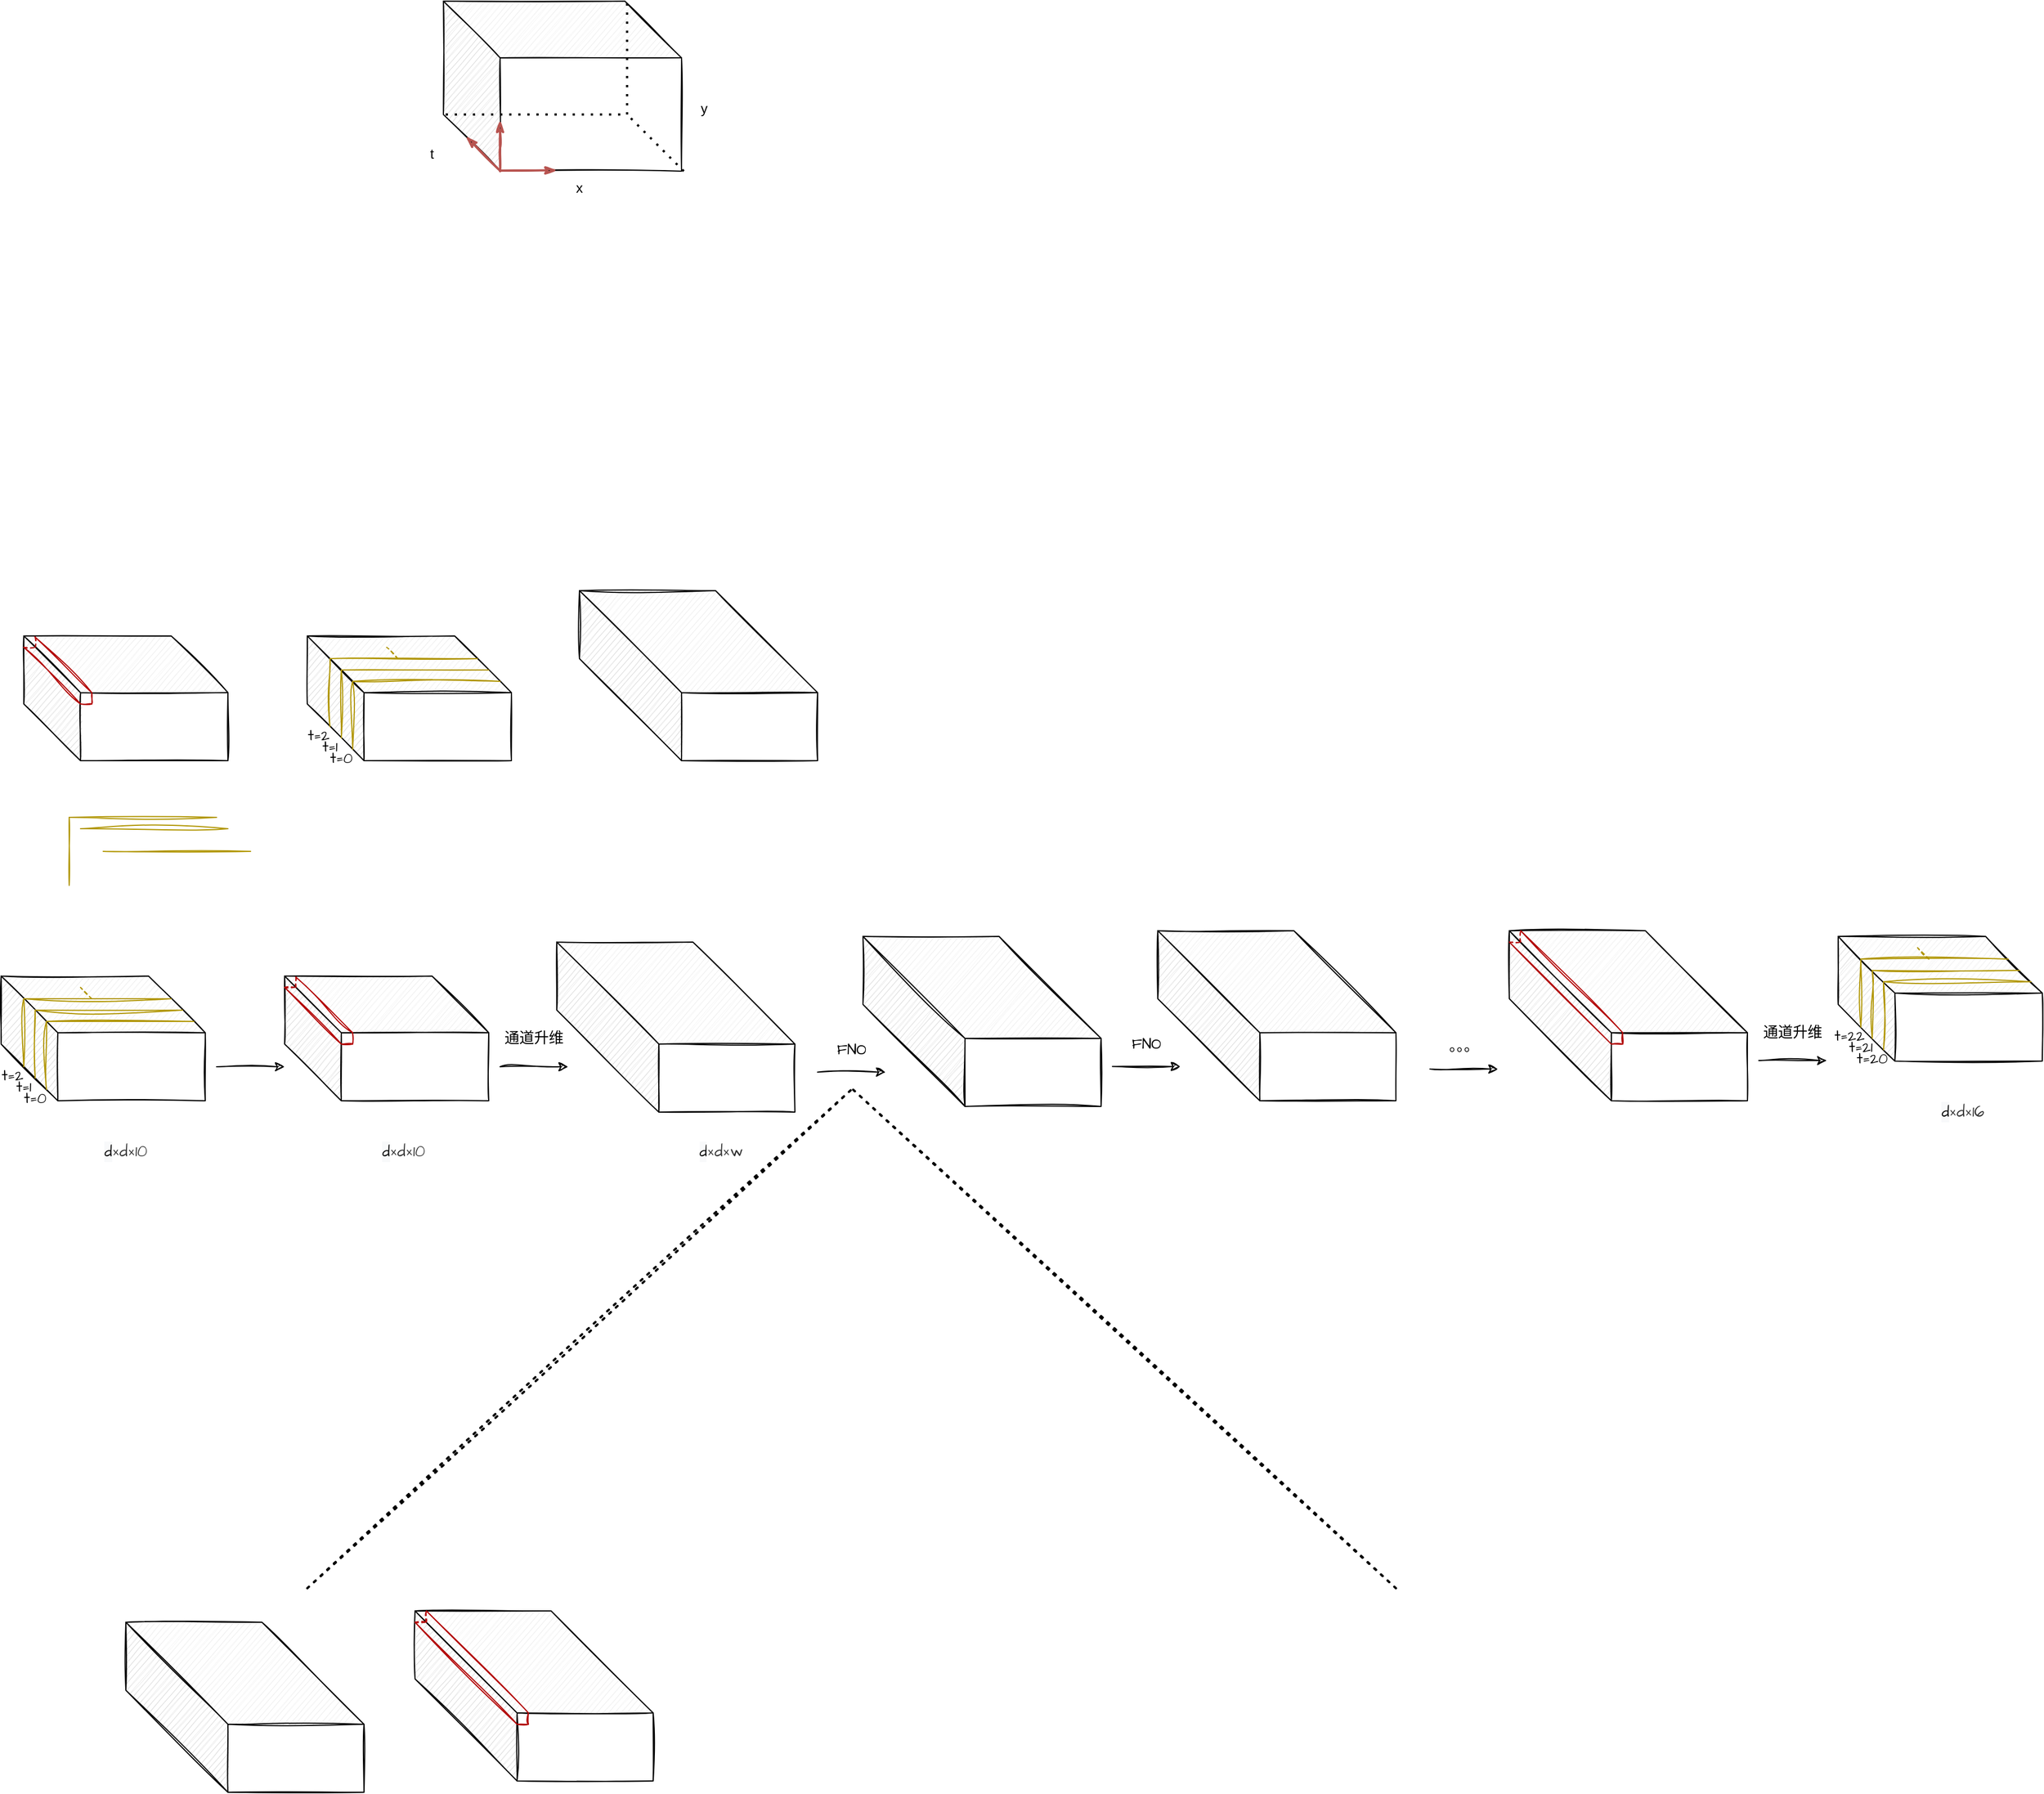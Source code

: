 <mxfile version="20.5.1" type="github">
  <diagram id="OSy8gsLtxb4vol9HIGKT" name="第 1 页">
    <mxGraphModel dx="388" dy="1406" grid="1" gridSize="10" guides="1" tooltips="1" connect="1" arrows="1" fold="1" page="1" pageScale="1" pageWidth="827" pageHeight="1169" math="0" shadow="0">
      <root>
        <mxCell id="0" />
        <mxCell id="1" parent="0" />
        <mxCell id="jMjyM51E1-5ykDKL1_Z4-5" value="" style="shape=cube;whiteSpace=wrap;html=1;boundedLbl=1;backgroundOutline=1;darkOpacity=0.05;darkOpacity2=0.1;size=50;sketch=1;" parent="1" vertex="1">
          <mxGeometry x="30" y="320" width="180" height="110" as="geometry" />
        </mxCell>
        <mxCell id="jMjyM51E1-5ykDKL1_Z4-6" value="" style="endArrow=none;html=1;rounded=0;hachureGap=4;jiggle=2;fontFamily=Architects Daughter;fontSource=https%3A%2F%2Ffonts.googleapis.com%2Fcss%3Ffamily%3DArchitects%2BDaughter;fontSize=16;entryX=0.054;entryY=0.007;entryDx=0;entryDy=0;entryPerimeter=0;fillColor=#e51400;strokeColor=#B20000;sketch=1;" parent="1" target="jMjyM51E1-5ykDKL1_Z4-5" edge="1">
          <mxGeometry width="50" height="50" relative="1" as="geometry">
            <mxPoint x="90" y="370" as="sourcePoint" />
            <mxPoint x="40" y="300" as="targetPoint" />
          </mxGeometry>
        </mxCell>
        <mxCell id="jMjyM51E1-5ykDKL1_Z4-7" value="" style="endArrow=none;html=1;rounded=0;hachureGap=4;jiggle=2;fontFamily=Architects Daughter;fontSource=https%3A%2F%2Ffonts.googleapis.com%2Fcss%3Ffamily%3DArchitects%2BDaughter;fontSize=16;entryX=0.083;entryY=0;entryDx=0;entryDy=0;entryPerimeter=0;fillColor=#e51400;strokeColor=#B20000;sketch=1;" parent="1" edge="1">
          <mxGeometry width="50" height="50" relative="1" as="geometry">
            <mxPoint x="80.04" y="380" as="sourcePoint" />
            <mxPoint x="30.0" y="330" as="targetPoint" />
          </mxGeometry>
        </mxCell>
        <mxCell id="jMjyM51E1-5ykDKL1_Z4-8" value="" style="endArrow=none;html=1;rounded=0;hachureGap=4;jiggle=2;fontFamily=Architects Daughter;fontSource=https%3A%2F%2Ffonts.googleapis.com%2Fcss%3Ffamily%3DArchitects%2BDaughter;fontSize=16;fillColor=#e51400;strokeColor=#B20000;sketch=1;" parent="1" edge="1">
          <mxGeometry width="50" height="50" relative="1" as="geometry">
            <mxPoint x="90.02" y="380" as="sourcePoint" />
            <mxPoint x="89.94" y="370" as="targetPoint" />
          </mxGeometry>
        </mxCell>
        <mxCell id="jMjyM51E1-5ykDKL1_Z4-9" value="" style="endArrow=none;html=1;rounded=0;hachureGap=4;jiggle=2;fontFamily=Architects Daughter;fontSource=https%3A%2F%2Ffonts.googleapis.com%2Fcss%3Ffamily%3DArchitects%2BDaughter;fontSize=16;fillColor=#e51400;strokeColor=#B20000;sketch=1;" parent="1" edge="1">
          <mxGeometry width="50" height="50" relative="1" as="geometry">
            <mxPoint x="90.04" y="380" as="sourcePoint" />
            <mxPoint x="80" y="380" as="targetPoint" />
          </mxGeometry>
        </mxCell>
        <mxCell id="jMjyM51E1-5ykDKL1_Z4-13" value="" style="endArrow=none;dashed=1;html=1;rounded=0;hachureGap=4;jiggle=2;fontFamily=Architects Daughter;fontSource=https%3A%2F%2Ffonts.googleapis.com%2Fcss%3Ffamily%3DArchitects%2BDaughter;fontSize=16;fillColor=#e51400;strokeColor=#B20000;sketch=1;" parent="1" edge="1">
          <mxGeometry width="50" height="50" relative="1" as="geometry">
            <mxPoint x="30" y="330" as="sourcePoint" />
            <mxPoint x="40" y="320" as="targetPoint" />
            <Array as="points">
              <mxPoint x="40" y="330" />
              <mxPoint x="40" y="320" />
            </Array>
          </mxGeometry>
        </mxCell>
        <mxCell id="jMjyM51E1-5ykDKL1_Z4-18" value="" style="endArrow=none;html=1;rounded=0;hachureGap=4;jiggle=2;fontFamily=Architects Daughter;fontSource=https%3A%2F%2Ffonts.googleapis.com%2Fcss%3Ffamily%3DArchitects%2BDaughter;fontSize=16;fillColor=#e3c800;strokeColor=#B09500;sketch=1;" parent="1" edge="1">
          <mxGeometry width="50" height="50" relative="1" as="geometry">
            <mxPoint x="70" y="480" as="sourcePoint" />
            <mxPoint x="200" y="480" as="targetPoint" />
          </mxGeometry>
        </mxCell>
        <mxCell id="jMjyM51E1-5ykDKL1_Z4-20" value="" style="endArrow=none;html=1;rounded=0;hachureGap=4;jiggle=2;fontFamily=Architects Daughter;fontSource=https%3A%2F%2Ffonts.googleapis.com%2Fcss%3Ffamily%3DArchitects%2BDaughter;fontSize=16;fillColor=#e3c800;strokeColor=#B09500;sketch=1;" parent="1" edge="1">
          <mxGeometry width="50" height="50" relative="1" as="geometry">
            <mxPoint x="70" y="480.0" as="sourcePoint" />
            <mxPoint x="70" y="540" as="targetPoint" />
          </mxGeometry>
        </mxCell>
        <mxCell id="jMjyM51E1-5ykDKL1_Z4-37" value="" style="shape=cube;whiteSpace=wrap;html=1;boundedLbl=1;backgroundOutline=1;darkOpacity=0.05;darkOpacity2=0.1;size=50;sketch=1;" parent="1" vertex="1">
          <mxGeometry x="280" y="320" width="180" height="110" as="geometry" />
        </mxCell>
        <mxCell id="jMjyM51E1-5ykDKL1_Z4-44" value="" style="endArrow=none;html=1;rounded=0;hachureGap=4;jiggle=2;fontFamily=Architects Daughter;fontSource=https%3A%2F%2Ffonts.googleapis.com%2Fcss%3Ffamily%3DArchitects%2BDaughter;fontSize=16;fillColor=#e3c800;strokeColor=#B09500;sketch=1;" parent="1" edge="1">
          <mxGeometry width="50" height="50" relative="1" as="geometry">
            <mxPoint x="300" y="340.0" as="sourcePoint" />
            <mxPoint x="300" y="400" as="targetPoint" />
          </mxGeometry>
        </mxCell>
        <mxCell id="jMjyM51E1-5ykDKL1_Z4-45" value="" style="shape=cube;whiteSpace=wrap;html=1;boundedLbl=1;backgroundOutline=1;darkOpacity=0.05;darkOpacity2=0.1;size=90;sketch=1;" parent="1" vertex="1">
          <mxGeometry x="520" y="280" width="210" height="150" as="geometry" />
        </mxCell>
        <mxCell id="jMjyM51E1-5ykDKL1_Z4-47" value="" style="endArrow=none;html=1;rounded=0;hachureGap=4;jiggle=2;fontFamily=Architects Daughter;fontSource=https%3A%2F%2Ffonts.googleapis.com%2Fcss%3Ffamily%3DArchitects%2BDaughter;fontSize=16;fillColor=#e3c800;strokeColor=#B09500;sketch=1;" parent="1" edge="1">
          <mxGeometry width="50" height="50" relative="1" as="geometry">
            <mxPoint x="310" y="350" as="sourcePoint" />
            <mxPoint x="440" y="350" as="targetPoint" />
          </mxGeometry>
        </mxCell>
        <mxCell id="jMjyM51E1-5ykDKL1_Z4-48" value="" style="endArrow=none;html=1;rounded=0;hachureGap=4;jiggle=2;fontFamily=Architects Daughter;fontSource=https%3A%2F%2Ffonts.googleapis.com%2Fcss%3Ffamily%3DArchitects%2BDaughter;fontSize=16;fillColor=#e3c800;strokeColor=#B09500;sketch=1;" parent="1" edge="1">
          <mxGeometry width="50" height="50" relative="1" as="geometry">
            <mxPoint x="310" y="350.0" as="sourcePoint" />
            <mxPoint x="310" y="410" as="targetPoint" />
          </mxGeometry>
        </mxCell>
        <mxCell id="jMjyM51E1-5ykDKL1_Z4-49" value="" style="endArrow=none;html=1;rounded=0;hachureGap=4;jiggle=2;fontFamily=Architects Daughter;fontSource=https%3A%2F%2Ffonts.googleapis.com%2Fcss%3Ffamily%3DArchitects%2BDaughter;fontSize=16;fillColor=#e3c800;strokeColor=#B09500;sketch=1;" parent="1" edge="1">
          <mxGeometry width="50" height="50" relative="1" as="geometry">
            <mxPoint x="320" y="360" as="sourcePoint" />
            <mxPoint x="450" y="360" as="targetPoint" />
          </mxGeometry>
        </mxCell>
        <mxCell id="jMjyM51E1-5ykDKL1_Z4-50" value="" style="endArrow=none;html=1;rounded=0;hachureGap=4;jiggle=2;fontFamily=Architects Daughter;fontSource=https%3A%2F%2Ffonts.googleapis.com%2Fcss%3Ffamily%3DArchitects%2BDaughter;fontSize=16;fillColor=#e3c800;strokeColor=#B09500;sketch=1;" parent="1" edge="1">
          <mxGeometry width="50" height="50" relative="1" as="geometry">
            <mxPoint x="320" y="360.0" as="sourcePoint" />
            <mxPoint x="320" y="420" as="targetPoint" />
          </mxGeometry>
        </mxCell>
        <mxCell id="jMjyM51E1-5ykDKL1_Z4-51" value="" style="endArrow=none;dashed=1;html=1;rounded=0;fillColor=#e3c800;strokeColor=#B09500;sketch=1;" parent="1" edge="1">
          <mxGeometry width="50" height="50" relative="1" as="geometry">
            <mxPoint x="360" y="340" as="sourcePoint" />
            <mxPoint x="350" y="330" as="targetPoint" />
          </mxGeometry>
        </mxCell>
        <mxCell id="jMjyM51E1-5ykDKL1_Z4-52" value="" style="endArrow=none;html=1;rounded=0;hachureGap=4;jiggle=2;fontFamily=Architects Daughter;fontSource=https%3A%2F%2Ffonts.googleapis.com%2Fcss%3Ffamily%3DArchitects%2BDaughter;fontSize=16;fillColor=#e3c800;strokeColor=#B09500;sketch=1;" parent="1" edge="1">
          <mxGeometry width="50" height="50" relative="1" as="geometry">
            <mxPoint x="80" y="490" as="sourcePoint" />
            <mxPoint x="210" y="490" as="targetPoint" />
          </mxGeometry>
        </mxCell>
        <mxCell id="jMjyM51E1-5ykDKL1_Z4-53" value="" style="endArrow=none;html=1;rounded=0;hachureGap=4;jiggle=2;fontFamily=Architects Daughter;fontSource=https%3A%2F%2Ffonts.googleapis.com%2Fcss%3Ffamily%3DArchitects%2BDaughter;fontSize=16;fillColor=#e3c800;strokeColor=#B09500;sketch=1;" parent="1" edge="1">
          <mxGeometry width="50" height="50" relative="1" as="geometry">
            <mxPoint x="300" y="340" as="sourcePoint" />
            <mxPoint x="430" y="340" as="targetPoint" />
          </mxGeometry>
        </mxCell>
        <mxCell id="jMjyM51E1-5ykDKL1_Z4-54" value="&lt;font style=&quot;font-size: 13px;&quot;&gt;t=0&lt;/font&gt;" style="text;html=1;strokeColor=none;fillColor=none;align=center;verticalAlign=middle;whiteSpace=wrap;rounded=0;sketch=1;hachureGap=4;jiggle=2;fontFamily=Architects Daughter;fontSource=https%3A%2F%2Ffonts.googleapis.com%2Fcss%3Ffamily%3DArchitects%2BDaughter;fontSize=20;" parent="1" vertex="1">
          <mxGeometry x="300" y="420" width="20" height="10" as="geometry" />
        </mxCell>
        <mxCell id="jMjyM51E1-5ykDKL1_Z4-56" value="" style="endArrow=none;html=1;rounded=0;hachureGap=4;jiggle=2;fontFamily=Architects Daughter;fontSource=https%3A%2F%2Ffonts.googleapis.com%2Fcss%3Ffamily%3DArchitects%2BDaughter;fontSize=16;fillColor=#e3c800;strokeColor=#B09500;sketch=1;" parent="1" edge="1">
          <mxGeometry width="50" height="50" relative="1" as="geometry">
            <mxPoint x="100" y="510" as="sourcePoint" />
            <mxPoint x="230" y="510" as="targetPoint" />
          </mxGeometry>
        </mxCell>
        <mxCell id="jMjyM51E1-5ykDKL1_Z4-57" value="&lt;font style=&quot;font-size: 13px;&quot;&gt;t=1&lt;/font&gt;" style="text;html=1;strokeColor=none;fillColor=none;align=center;verticalAlign=middle;whiteSpace=wrap;rounded=0;sketch=1;hachureGap=4;jiggle=2;fontFamily=Architects Daughter;fontSource=https%3A%2F%2Ffonts.googleapis.com%2Fcss%3Ffamily%3DArchitects%2BDaughter;fontSize=20;" parent="1" vertex="1">
          <mxGeometry x="290" y="410" width="20" height="10" as="geometry" />
        </mxCell>
        <mxCell id="jMjyM51E1-5ykDKL1_Z4-58" value="&lt;font style=&quot;font-size: 13px;&quot;&gt;t=2&lt;/font&gt;" style="text;html=1;strokeColor=none;fillColor=none;align=center;verticalAlign=middle;whiteSpace=wrap;rounded=0;sketch=1;hachureGap=4;jiggle=2;fontFamily=Architects Daughter;fontSource=https%3A%2F%2Ffonts.googleapis.com%2Fcss%3Ffamily%3DArchitects%2BDaughter;fontSize=20;" parent="1" vertex="1">
          <mxGeometry x="280" y="400" width="20" height="10" as="geometry" />
        </mxCell>
        <mxCell id="jMjyM51E1-5ykDKL1_Z4-59" value="" style="shape=cube;whiteSpace=wrap;html=1;boundedLbl=1;backgroundOutline=1;darkOpacity=0.05;darkOpacity2=0.1;size=50;sketch=1;" parent="1" vertex="1">
          <mxGeometry x="10" y="620" width="180" height="110" as="geometry" />
        </mxCell>
        <mxCell id="jMjyM51E1-5ykDKL1_Z4-60" value="" style="endArrow=none;html=1;rounded=0;hachureGap=4;jiggle=2;fontFamily=Architects Daughter;fontSource=https%3A%2F%2Ffonts.googleapis.com%2Fcss%3Ffamily%3DArchitects%2BDaughter;fontSize=16;fillColor=#e3c800;strokeColor=#B09500;sketch=1;" parent="1" edge="1">
          <mxGeometry width="50" height="50" relative="1" as="geometry">
            <mxPoint x="30" y="640.0" as="sourcePoint" />
            <mxPoint x="30" y="700.0" as="targetPoint" />
          </mxGeometry>
        </mxCell>
        <mxCell id="jMjyM51E1-5ykDKL1_Z4-61" value="" style="endArrow=none;html=1;rounded=0;hachureGap=4;jiggle=2;fontFamily=Architects Daughter;fontSource=https%3A%2F%2Ffonts.googleapis.com%2Fcss%3Ffamily%3DArchitects%2BDaughter;fontSize=16;fillColor=#e3c800;strokeColor=#B09500;sketch=1;" parent="1" edge="1">
          <mxGeometry width="50" height="50" relative="1" as="geometry">
            <mxPoint x="40" y="650.0" as="sourcePoint" />
            <mxPoint x="170.0" y="650.0" as="targetPoint" />
          </mxGeometry>
        </mxCell>
        <mxCell id="jMjyM51E1-5ykDKL1_Z4-62" value="" style="endArrow=none;html=1;rounded=0;hachureGap=4;jiggle=2;fontFamily=Architects Daughter;fontSource=https%3A%2F%2Ffonts.googleapis.com%2Fcss%3Ffamily%3DArchitects%2BDaughter;fontSize=16;fillColor=#e3c800;strokeColor=#B09500;sketch=1;" parent="1" edge="1">
          <mxGeometry width="50" height="50" relative="1" as="geometry">
            <mxPoint x="40" y="650.0" as="sourcePoint" />
            <mxPoint x="40" y="710.0" as="targetPoint" />
          </mxGeometry>
        </mxCell>
        <mxCell id="jMjyM51E1-5ykDKL1_Z4-63" value="" style="endArrow=none;html=1;rounded=0;hachureGap=4;jiggle=2;fontFamily=Architects Daughter;fontSource=https%3A%2F%2Ffonts.googleapis.com%2Fcss%3Ffamily%3DArchitects%2BDaughter;fontSize=16;fillColor=#e3c800;strokeColor=#B09500;sketch=1;" parent="1" edge="1">
          <mxGeometry width="50" height="50" relative="1" as="geometry">
            <mxPoint x="50" y="660.0" as="sourcePoint" />
            <mxPoint x="180.0" y="660.0" as="targetPoint" />
          </mxGeometry>
        </mxCell>
        <mxCell id="jMjyM51E1-5ykDKL1_Z4-64" value="" style="endArrow=none;html=1;rounded=0;hachureGap=4;jiggle=2;fontFamily=Architects Daughter;fontSource=https%3A%2F%2Ffonts.googleapis.com%2Fcss%3Ffamily%3DArchitects%2BDaughter;fontSize=16;fillColor=#e3c800;strokeColor=#B09500;sketch=1;" parent="1" edge="1">
          <mxGeometry width="50" height="50" relative="1" as="geometry">
            <mxPoint x="50" y="660.0" as="sourcePoint" />
            <mxPoint x="50" y="720" as="targetPoint" />
          </mxGeometry>
        </mxCell>
        <mxCell id="jMjyM51E1-5ykDKL1_Z4-65" value="" style="endArrow=none;dashed=1;html=1;rounded=0;fillColor=#e3c800;strokeColor=#B09500;sketch=1;" parent="1" edge="1">
          <mxGeometry width="50" height="50" relative="1" as="geometry">
            <mxPoint x="90.0" y="640.0" as="sourcePoint" />
            <mxPoint x="80.0" y="630.0" as="targetPoint" />
          </mxGeometry>
        </mxCell>
        <mxCell id="jMjyM51E1-5ykDKL1_Z4-66" value="" style="endArrow=none;html=1;rounded=0;hachureGap=4;jiggle=2;fontFamily=Architects Daughter;fontSource=https%3A%2F%2Ffonts.googleapis.com%2Fcss%3Ffamily%3DArchitects%2BDaughter;fontSize=16;fillColor=#e3c800;strokeColor=#B09500;sketch=1;" parent="1" edge="1">
          <mxGeometry width="50" height="50" relative="1" as="geometry">
            <mxPoint x="30" y="640.0" as="sourcePoint" />
            <mxPoint x="160.0" y="640.0" as="targetPoint" />
          </mxGeometry>
        </mxCell>
        <mxCell id="jMjyM51E1-5ykDKL1_Z4-67" value="&lt;font style=&quot;font-size: 13px;&quot;&gt;t=0&lt;/font&gt;" style="text;html=1;strokeColor=none;fillColor=none;align=center;verticalAlign=middle;whiteSpace=wrap;rounded=0;sketch=1;hachureGap=4;jiggle=2;fontFamily=Architects Daughter;fontSource=https%3A%2F%2Ffonts.googleapis.com%2Fcss%3Ffamily%3DArchitects%2BDaughter;fontSize=20;" parent="1" vertex="1">
          <mxGeometry x="30" y="720" width="20" height="10" as="geometry" />
        </mxCell>
        <mxCell id="jMjyM51E1-5ykDKL1_Z4-68" value="&lt;font style=&quot;font-size: 13px;&quot;&gt;t=1&lt;/font&gt;" style="text;html=1;strokeColor=none;fillColor=none;align=center;verticalAlign=middle;whiteSpace=wrap;rounded=0;sketch=1;hachureGap=4;jiggle=2;fontFamily=Architects Daughter;fontSource=https%3A%2F%2Ffonts.googleapis.com%2Fcss%3Ffamily%3DArchitects%2BDaughter;fontSize=20;" parent="1" vertex="1">
          <mxGeometry x="20" y="710" width="20" height="10" as="geometry" />
        </mxCell>
        <mxCell id="jMjyM51E1-5ykDKL1_Z4-69" value="&lt;font style=&quot;font-size: 13px;&quot;&gt;t=2&lt;/font&gt;" style="text;html=1;strokeColor=none;fillColor=none;align=center;verticalAlign=middle;whiteSpace=wrap;rounded=0;sketch=1;hachureGap=4;jiggle=2;fontFamily=Architects Daughter;fontSource=https%3A%2F%2Ffonts.googleapis.com%2Fcss%3Ffamily%3DArchitects%2BDaughter;fontSize=20;" parent="1" vertex="1">
          <mxGeometry x="10" y="700" width="20" height="10" as="geometry" />
        </mxCell>
        <mxCell id="jMjyM51E1-5ykDKL1_Z4-70" value="" style="shape=cube;whiteSpace=wrap;html=1;boundedLbl=1;backgroundOutline=1;darkOpacity=0.05;darkOpacity2=0.1;size=50;sketch=1;" parent="1" vertex="1">
          <mxGeometry x="260" y="620" width="180" height="110" as="geometry" />
        </mxCell>
        <mxCell id="jMjyM51E1-5ykDKL1_Z4-71" value="" style="endArrow=none;html=1;rounded=0;hachureGap=4;jiggle=2;fontFamily=Architects Daughter;fontSource=https%3A%2F%2Ffonts.googleapis.com%2Fcss%3Ffamily%3DArchitects%2BDaughter;fontSize=16;entryX=0.054;entryY=0.007;entryDx=0;entryDy=0;entryPerimeter=0;fillColor=#e51400;strokeColor=#B20000;sketch=1;" parent="1" target="jMjyM51E1-5ykDKL1_Z4-70" edge="1">
          <mxGeometry width="50" height="50" relative="1" as="geometry">
            <mxPoint x="320" y="670" as="sourcePoint" />
            <mxPoint x="270" y="600" as="targetPoint" />
          </mxGeometry>
        </mxCell>
        <mxCell id="jMjyM51E1-5ykDKL1_Z4-72" value="" style="endArrow=none;html=1;rounded=0;hachureGap=4;jiggle=2;fontFamily=Architects Daughter;fontSource=https%3A%2F%2Ffonts.googleapis.com%2Fcss%3Ffamily%3DArchitects%2BDaughter;fontSize=16;entryX=0.083;entryY=0;entryDx=0;entryDy=0;entryPerimeter=0;fillColor=#e51400;strokeColor=#B20000;sketch=1;" parent="1" edge="1">
          <mxGeometry width="50" height="50" relative="1" as="geometry">
            <mxPoint x="310.04" y="680" as="sourcePoint" />
            <mxPoint x="260" y="630" as="targetPoint" />
          </mxGeometry>
        </mxCell>
        <mxCell id="jMjyM51E1-5ykDKL1_Z4-73" value="" style="endArrow=none;html=1;rounded=0;hachureGap=4;jiggle=2;fontFamily=Architects Daughter;fontSource=https%3A%2F%2Ffonts.googleapis.com%2Fcss%3Ffamily%3DArchitects%2BDaughter;fontSize=16;fillColor=#e51400;strokeColor=#B20000;sketch=1;" parent="1" edge="1">
          <mxGeometry width="50" height="50" relative="1" as="geometry">
            <mxPoint x="320.02" y="680" as="sourcePoint" />
            <mxPoint x="319.94" y="670" as="targetPoint" />
          </mxGeometry>
        </mxCell>
        <mxCell id="jMjyM51E1-5ykDKL1_Z4-74" value="" style="endArrow=none;html=1;rounded=0;hachureGap=4;jiggle=2;fontFamily=Architects Daughter;fontSource=https%3A%2F%2Ffonts.googleapis.com%2Fcss%3Ffamily%3DArchitects%2BDaughter;fontSize=16;fillColor=#e51400;strokeColor=#B20000;sketch=1;" parent="1" edge="1">
          <mxGeometry width="50" height="50" relative="1" as="geometry">
            <mxPoint x="320.04" y="680" as="sourcePoint" />
            <mxPoint x="310" y="680" as="targetPoint" />
          </mxGeometry>
        </mxCell>
        <mxCell id="jMjyM51E1-5ykDKL1_Z4-75" value="" style="endArrow=none;dashed=1;html=1;rounded=0;hachureGap=4;jiggle=2;fontFamily=Architects Daughter;fontSource=https%3A%2F%2Ffonts.googleapis.com%2Fcss%3Ffamily%3DArchitects%2BDaughter;fontSize=16;fillColor=#e51400;strokeColor=#B20000;sketch=1;" parent="1" edge="1">
          <mxGeometry width="50" height="50" relative="1" as="geometry">
            <mxPoint x="260" y="630" as="sourcePoint" />
            <mxPoint x="270" y="620" as="targetPoint" />
            <Array as="points">
              <mxPoint x="270" y="630" />
              <mxPoint x="270" y="620" />
            </Array>
          </mxGeometry>
        </mxCell>
        <mxCell id="jMjyM51E1-5ykDKL1_Z4-76" value="" style="endArrow=classic;html=1;rounded=0;sketch=1;hachureGap=4;jiggle=2;fontFamily=Architects Daughter;fontSource=https%3A%2F%2Ffonts.googleapis.com%2Fcss%3Ffamily%3DArchitects%2BDaughter;fontSize=13;" parent="1" edge="1">
          <mxGeometry width="50" height="50" relative="1" as="geometry">
            <mxPoint x="200" y="700" as="sourcePoint" />
            <mxPoint x="260" y="700" as="targetPoint" />
          </mxGeometry>
        </mxCell>
        <mxCell id="jMjyM51E1-5ykDKL1_Z4-77" value="&lt;div style=&quot;text-align: center; text-indent: 0px;&quot;&gt;&lt;span style=&quot;text-align: start; text-indent: 28px; font-size: 13px; background-color: rgb(248, 249, 250);&quot;&gt;d&lt;/span&gt;&lt;span style=&quot;font-size: 14px; color: rgb(51, 51, 51); text-align: start; text-indent: 28px; background-color: rgb(255, 255, 255);&quot;&gt;×d&lt;/span&gt;&lt;span style=&quot;font-size: 14px; color: rgb(51, 51, 51); text-align: start; text-indent: 28px; background-color: rgb(255, 255, 255);&quot;&gt;×10&lt;/span&gt;&lt;/div&gt;" style="text;html=1;strokeColor=none;fillColor=none;align=center;verticalAlign=middle;whiteSpace=wrap;rounded=0;sketch=1;hachureGap=4;jiggle=2;fontFamily=Architects Daughter;fontSource=https%3A%2F%2Ffonts.googleapis.com%2Fcss%3Ffamily%3DArchitects%2BDaughter;fontSize=13;" parent="1" vertex="1">
          <mxGeometry x="85" y="760" width="70" height="30" as="geometry" />
        </mxCell>
        <mxCell id="jMjyM51E1-5ykDKL1_Z4-78" value="" style="endArrow=classic;html=1;rounded=0;sketch=1;hachureGap=4;jiggle=2;fontFamily=Architects Daughter;fontSource=https%3A%2F%2Ffonts.googleapis.com%2Fcss%3Ffamily%3DArchitects%2BDaughter;fontSize=13;" parent="1" edge="1">
          <mxGeometry width="50" height="50" relative="1" as="geometry">
            <mxPoint x="450" y="700" as="sourcePoint" />
            <mxPoint x="510" y="700" as="targetPoint" />
          </mxGeometry>
        </mxCell>
        <mxCell id="jMjyM51E1-5ykDKL1_Z4-79" value="" style="shape=cube;whiteSpace=wrap;html=1;boundedLbl=1;backgroundOutline=1;darkOpacity=0.05;darkOpacity2=0.1;size=90;sketch=1;" parent="1" vertex="1">
          <mxGeometry x="500" y="590" width="210" height="150" as="geometry" />
        </mxCell>
        <mxCell id="jMjyM51E1-5ykDKL1_Z4-80" value="&lt;div style=&quot;text-align: center; text-indent: 0px;&quot;&gt;&lt;span style=&quot;text-align: start; text-indent: 28px; font-size: 13px; background-color: rgb(248, 249, 250);&quot;&gt;d&lt;/span&gt;&lt;span style=&quot;font-size: 14px; color: rgb(51, 51, 51); text-align: start; text-indent: 28px; background-color: rgb(255, 255, 255);&quot;&gt;×d&lt;/span&gt;&lt;span style=&quot;font-size: 14px; color: rgb(51, 51, 51); text-align: start; text-indent: 28px; background-color: rgb(255, 255, 255);&quot;&gt;×10&lt;/span&gt;&lt;/div&gt;" style="text;html=1;strokeColor=none;fillColor=none;align=center;verticalAlign=middle;whiteSpace=wrap;rounded=0;sketch=1;hachureGap=4;jiggle=2;fontFamily=Architects Daughter;fontSource=https%3A%2F%2Ffonts.googleapis.com%2Fcss%3Ffamily%3DArchitects%2BDaughter;fontSize=13;" parent="1" vertex="1">
          <mxGeometry x="330" y="760" width="70" height="30" as="geometry" />
        </mxCell>
        <mxCell id="jMjyM51E1-5ykDKL1_Z4-81" value="&lt;div style=&quot;text-align: center; text-indent: 0px;&quot;&gt;&lt;span style=&quot;text-align: start; text-indent: 28px; font-size: 13px; background-color: rgb(248, 249, 250);&quot;&gt;d&lt;/span&gt;&lt;span style=&quot;font-size: 14px; color: rgb(51, 51, 51); text-align: start; text-indent: 28px; background-color: rgb(255, 255, 255);&quot;&gt;×d&lt;/span&gt;&lt;span style=&quot;font-size: 14px; color: rgb(51, 51, 51); text-align: start; text-indent: 28px; background-color: rgb(255, 255, 255);&quot;&gt;×w&lt;/span&gt;&lt;/div&gt;" style="text;html=1;strokeColor=none;fillColor=none;align=center;verticalAlign=middle;whiteSpace=wrap;rounded=0;sketch=1;hachureGap=4;jiggle=2;fontFamily=Architects Daughter;fontSource=https%3A%2F%2Ffonts.googleapis.com%2Fcss%3Ffamily%3DArchitects%2BDaughter;fontSize=13;" parent="1" vertex="1">
          <mxGeometry x="610" y="760" width="70" height="30" as="geometry" />
        </mxCell>
        <mxCell id="jMjyM51E1-5ykDKL1_Z4-82" value="通道升维" style="text;html=1;strokeColor=none;fillColor=none;align=center;verticalAlign=middle;whiteSpace=wrap;rounded=0;sketch=1;hachureGap=4;jiggle=2;fontFamily=Architects Daughter;fontSource=https%3A%2F%2Ffonts.googleapis.com%2Fcss%3Ffamily%3DArchitects%2BDaughter;fontSize=13;" parent="1" vertex="1">
          <mxGeometry x="450" y="660" width="60" height="30" as="geometry" />
        </mxCell>
        <mxCell id="jMjyM51E1-5ykDKL1_Z4-83" value="" style="endArrow=classic;html=1;rounded=0;sketch=1;hachureGap=4;jiggle=2;fontFamily=Architects Daughter;fontSource=https%3A%2F%2Ffonts.googleapis.com%2Fcss%3Ffamily%3DArchitects%2BDaughter;fontSize=13;" parent="1" edge="1">
          <mxGeometry width="50" height="50" relative="1" as="geometry">
            <mxPoint x="730" y="704.79" as="sourcePoint" />
            <mxPoint x="790" y="704.79" as="targetPoint" />
          </mxGeometry>
        </mxCell>
        <mxCell id="jMjyM51E1-5ykDKL1_Z4-84" value="FNO" style="text;html=1;strokeColor=none;fillColor=none;align=center;verticalAlign=middle;whiteSpace=wrap;rounded=0;sketch=1;hachureGap=4;jiggle=2;fontFamily=Architects Daughter;fontSource=https%3A%2F%2Ffonts.googleapis.com%2Fcss%3Ffamily%3DArchitects%2BDaughter;fontSize=13;" parent="1" vertex="1">
          <mxGeometry x="730" y="670" width="60" height="30" as="geometry" />
        </mxCell>
        <mxCell id="jMjyM51E1-5ykDKL1_Z4-85" value="" style="shape=cube;whiteSpace=wrap;html=1;boundedLbl=1;backgroundOutline=1;darkOpacity=0.05;darkOpacity2=0.1;size=90;sketch=1;" parent="1" vertex="1">
          <mxGeometry x="770" y="585" width="210" height="150" as="geometry" />
        </mxCell>
        <mxCell id="jMjyM51E1-5ykDKL1_Z4-86" value="" style="endArrow=classic;html=1;rounded=0;sketch=1;hachureGap=4;jiggle=2;fontFamily=Architects Daughter;fontSource=https%3A%2F%2Ffonts.googleapis.com%2Fcss%3Ffamily%3DArchitects%2BDaughter;fontSize=13;" parent="1" edge="1">
          <mxGeometry width="50" height="50" relative="1" as="geometry">
            <mxPoint x="990" y="699.79" as="sourcePoint" />
            <mxPoint x="1050" y="699.79" as="targetPoint" />
          </mxGeometry>
        </mxCell>
        <mxCell id="jMjyM51E1-5ykDKL1_Z4-87" value="FNO" style="text;html=1;strokeColor=none;fillColor=none;align=center;verticalAlign=middle;whiteSpace=wrap;rounded=0;sketch=1;hachureGap=4;jiggle=2;fontFamily=Architects Daughter;fontSource=https%3A%2F%2Ffonts.googleapis.com%2Fcss%3Ffamily%3DArchitects%2BDaughter;fontSize=13;" parent="1" vertex="1">
          <mxGeometry x="990" y="665" width="60" height="30" as="geometry" />
        </mxCell>
        <mxCell id="jMjyM51E1-5ykDKL1_Z4-88" value="" style="shape=cube;whiteSpace=wrap;html=1;boundedLbl=1;backgroundOutline=1;darkOpacity=0.05;darkOpacity2=0.1;size=90;sketch=1;" parent="1" vertex="1">
          <mxGeometry x="1030" y="580" width="210" height="150" as="geometry" />
        </mxCell>
        <mxCell id="jMjyM51E1-5ykDKL1_Z4-89" value="" style="endArrow=classic;html=1;rounded=0;sketch=1;hachureGap=4;jiggle=2;fontFamily=Architects Daughter;fontSource=https%3A%2F%2Ffonts.googleapis.com%2Fcss%3Ffamily%3DArchitects%2BDaughter;fontSize=13;" parent="1" edge="1">
          <mxGeometry width="50" height="50" relative="1" as="geometry">
            <mxPoint x="1270" y="702.02" as="sourcePoint" />
            <mxPoint x="1330" y="702.02" as="targetPoint" />
          </mxGeometry>
        </mxCell>
        <mxCell id="jMjyM51E1-5ykDKL1_Z4-90" value="。。。" style="text;html=1;strokeColor=none;fillColor=none;align=center;verticalAlign=middle;whiteSpace=wrap;rounded=0;sketch=1;hachureGap=4;jiggle=2;fontFamily=Architects Daughter;fontSource=https%3A%2F%2Ffonts.googleapis.com%2Fcss%3Ffamily%3DArchitects%2BDaughter;fontSize=13;" parent="1" vertex="1">
          <mxGeometry x="1270" y="667.23" width="60" height="30" as="geometry" />
        </mxCell>
        <mxCell id="jMjyM51E1-5ykDKL1_Z4-92" value="" style="endArrow=classic;html=1;rounded=0;sketch=1;hachureGap=4;jiggle=2;fontFamily=Architects Daughter;fontSource=https%3A%2F%2Ffonts.googleapis.com%2Fcss%3Ffamily%3DArchitects%2BDaughter;fontSize=13;" parent="1" edge="1">
          <mxGeometry width="50" height="50" relative="1" as="geometry">
            <mxPoint x="1560" y="694.53" as="sourcePoint" />
            <mxPoint x="1620" y="694.53" as="targetPoint" />
          </mxGeometry>
        </mxCell>
        <mxCell id="jMjyM51E1-5ykDKL1_Z4-93" value="" style="shape=cube;whiteSpace=wrap;html=1;boundedLbl=1;backgroundOutline=1;darkOpacity=0.05;darkOpacity2=0.1;size=50;sketch=1;" parent="1" vertex="1">
          <mxGeometry x="1630" y="585" width="180" height="110" as="geometry" />
        </mxCell>
        <mxCell id="jMjyM51E1-5ykDKL1_Z4-94" value="" style="endArrow=none;html=1;rounded=0;hachureGap=4;jiggle=2;fontFamily=Architects Daughter;fontSource=https%3A%2F%2Ffonts.googleapis.com%2Fcss%3Ffamily%3DArchitects%2BDaughter;fontSize=16;fillColor=#e3c800;strokeColor=#B09500;sketch=1;" parent="1" edge="1">
          <mxGeometry width="50" height="50" relative="1" as="geometry">
            <mxPoint x="1650" y="605" as="sourcePoint" />
            <mxPoint x="1650" y="665" as="targetPoint" />
          </mxGeometry>
        </mxCell>
        <mxCell id="jMjyM51E1-5ykDKL1_Z4-95" value="" style="endArrow=none;html=1;rounded=0;hachureGap=4;jiggle=2;fontFamily=Architects Daughter;fontSource=https%3A%2F%2Ffonts.googleapis.com%2Fcss%3Ffamily%3DArchitects%2BDaughter;fontSize=16;fillColor=#e3c800;strokeColor=#B09500;sketch=1;" parent="1" edge="1">
          <mxGeometry width="50" height="50" relative="1" as="geometry">
            <mxPoint x="1660" y="615" as="sourcePoint" />
            <mxPoint x="1790" y="615" as="targetPoint" />
          </mxGeometry>
        </mxCell>
        <mxCell id="jMjyM51E1-5ykDKL1_Z4-96" value="" style="endArrow=none;html=1;rounded=0;hachureGap=4;jiggle=2;fontFamily=Architects Daughter;fontSource=https%3A%2F%2Ffonts.googleapis.com%2Fcss%3Ffamily%3DArchitects%2BDaughter;fontSize=16;fillColor=#e3c800;strokeColor=#B09500;sketch=1;" parent="1" edge="1">
          <mxGeometry width="50" height="50" relative="1" as="geometry">
            <mxPoint x="1660" y="615" as="sourcePoint" />
            <mxPoint x="1660" y="675" as="targetPoint" />
          </mxGeometry>
        </mxCell>
        <mxCell id="jMjyM51E1-5ykDKL1_Z4-97" value="" style="endArrow=none;html=1;rounded=0;hachureGap=4;jiggle=2;fontFamily=Architects Daughter;fontSource=https%3A%2F%2Ffonts.googleapis.com%2Fcss%3Ffamily%3DArchitects%2BDaughter;fontSize=16;fillColor=#e3c800;strokeColor=#B09500;sketch=1;" parent="1" edge="1">
          <mxGeometry width="50" height="50" relative="1" as="geometry">
            <mxPoint x="1670" y="625" as="sourcePoint" />
            <mxPoint x="1800" y="625" as="targetPoint" />
          </mxGeometry>
        </mxCell>
        <mxCell id="jMjyM51E1-5ykDKL1_Z4-98" value="" style="endArrow=none;html=1;rounded=0;hachureGap=4;jiggle=2;fontFamily=Architects Daughter;fontSource=https%3A%2F%2Ffonts.googleapis.com%2Fcss%3Ffamily%3DArchitects%2BDaughter;fontSize=16;fillColor=#e3c800;strokeColor=#B09500;sketch=1;" parent="1" edge="1">
          <mxGeometry width="50" height="50" relative="1" as="geometry">
            <mxPoint x="1670" y="625" as="sourcePoint" />
            <mxPoint x="1670" y="685" as="targetPoint" />
          </mxGeometry>
        </mxCell>
        <mxCell id="jMjyM51E1-5ykDKL1_Z4-99" value="" style="endArrow=none;dashed=1;html=1;rounded=0;fillColor=#e3c800;strokeColor=#B09500;sketch=1;" parent="1" edge="1">
          <mxGeometry width="50" height="50" relative="1" as="geometry">
            <mxPoint x="1710" y="605" as="sourcePoint" />
            <mxPoint x="1700" y="595" as="targetPoint" />
          </mxGeometry>
        </mxCell>
        <mxCell id="jMjyM51E1-5ykDKL1_Z4-100" value="" style="endArrow=none;html=1;rounded=0;hachureGap=4;jiggle=2;fontFamily=Architects Daughter;fontSource=https%3A%2F%2Ffonts.googleapis.com%2Fcss%3Ffamily%3DArchitects%2BDaughter;fontSize=16;fillColor=#e3c800;strokeColor=#B09500;sketch=1;" parent="1" edge="1">
          <mxGeometry width="50" height="50" relative="1" as="geometry">
            <mxPoint x="1650" y="605" as="sourcePoint" />
            <mxPoint x="1780" y="605" as="targetPoint" />
          </mxGeometry>
        </mxCell>
        <mxCell id="jMjyM51E1-5ykDKL1_Z4-101" value="&lt;font style=&quot;font-size: 13px;&quot;&gt;t=20&lt;/font&gt;" style="text;html=1;strokeColor=none;fillColor=none;align=center;verticalAlign=middle;whiteSpace=wrap;rounded=0;sketch=1;hachureGap=4;jiggle=2;fontFamily=Architects Daughter;fontSource=https%3A%2F%2Ffonts.googleapis.com%2Fcss%3Ffamily%3DArchitects%2BDaughter;fontSize=20;" parent="1" vertex="1">
          <mxGeometry x="1650" y="685" width="20" height="10" as="geometry" />
        </mxCell>
        <mxCell id="jMjyM51E1-5ykDKL1_Z4-102" value="&lt;font style=&quot;font-size: 13px;&quot;&gt;t=21&lt;/font&gt;" style="text;html=1;strokeColor=none;fillColor=none;align=center;verticalAlign=middle;whiteSpace=wrap;rounded=0;sketch=1;hachureGap=4;jiggle=2;fontFamily=Architects Daughter;fontSource=https%3A%2F%2Ffonts.googleapis.com%2Fcss%3Ffamily%3DArchitects%2BDaughter;fontSize=20;" parent="1" vertex="1">
          <mxGeometry x="1640" y="675" width="20" height="10" as="geometry" />
        </mxCell>
        <mxCell id="jMjyM51E1-5ykDKL1_Z4-103" value="&lt;font style=&quot;font-size: 13px;&quot;&gt;t=22&lt;/font&gt;" style="text;html=1;strokeColor=none;fillColor=none;align=center;verticalAlign=middle;whiteSpace=wrap;rounded=0;sketch=1;hachureGap=4;jiggle=2;fontFamily=Architects Daughter;fontSource=https%3A%2F%2Ffonts.googleapis.com%2Fcss%3Ffamily%3DArchitects%2BDaughter;fontSize=20;" parent="1" vertex="1">
          <mxGeometry x="1630" y="665" width="20" height="10" as="geometry" />
        </mxCell>
        <mxCell id="jMjyM51E1-5ykDKL1_Z4-104" value="&lt;div style=&quot;text-align: center; text-indent: 0px;&quot;&gt;&lt;span style=&quot;text-align: start; text-indent: 28px; font-size: 13px; background-color: rgb(248, 249, 250);&quot;&gt;d&lt;/span&gt;&lt;span style=&quot;font-size: 14px; color: rgb(51, 51, 51); text-align: start; text-indent: 28px; background-color: rgb(255, 255, 255);&quot;&gt;×d&lt;/span&gt;&lt;span style=&quot;font-size: 14px; color: rgb(51, 51, 51); text-align: start; text-indent: 28px; background-color: rgb(255, 255, 255);&quot;&gt;×16&lt;/span&gt;&lt;/div&gt;" style="text;html=1;strokeColor=none;fillColor=none;align=center;verticalAlign=middle;whiteSpace=wrap;rounded=0;sketch=1;hachureGap=4;jiggle=2;fontFamily=Architects Daughter;fontSource=https%3A%2F%2Ffonts.googleapis.com%2Fcss%3Ffamily%3DArchitects%2BDaughter;fontSize=13;" parent="1" vertex="1">
          <mxGeometry x="1705" y="725" width="70" height="30" as="geometry" />
        </mxCell>
        <mxCell id="jMjyM51E1-5ykDKL1_Z4-121" value="" style="shape=cube;whiteSpace=wrap;html=1;boundedLbl=1;backgroundOutline=1;darkOpacity=0.05;darkOpacity2=0.1;size=90;sketch=1;" parent="1" vertex="1">
          <mxGeometry x="1340" y="580" width="210" height="150" as="geometry" />
        </mxCell>
        <mxCell id="jMjyM51E1-5ykDKL1_Z4-105" value="" style="endArrow=none;html=1;rounded=0;hachureGap=4;jiggle=2;fontFamily=Architects Daughter;fontSource=https%3A%2F%2Ffonts.googleapis.com%2Fcss%3Ffamily%3DArchitects%2BDaughter;fontSize=16;entryX=0.054;entryY=0.007;entryDx=0;entryDy=0;entryPerimeter=0;fillColor=#e51400;strokeColor=#B20000;sketch=1;" parent="1" edge="1">
          <mxGeometry width="50" height="50" relative="1" as="geometry">
            <mxPoint x="1440" y="670" as="sourcePoint" />
            <mxPoint x="1350" y="580" as="targetPoint" />
          </mxGeometry>
        </mxCell>
        <mxCell id="jMjyM51E1-5ykDKL1_Z4-122" value="" style="endArrow=none;html=1;rounded=0;hachureGap=4;jiggle=2;fontFamily=Architects Daughter;fontSource=https%3A%2F%2Ffonts.googleapis.com%2Fcss%3Ffamily%3DArchitects%2BDaughter;fontSize=16;entryX=0.054;entryY=0.007;entryDx=0;entryDy=0;entryPerimeter=0;fillColor=#e51400;strokeColor=#B20000;sketch=1;" parent="1" edge="1">
          <mxGeometry width="50" height="50" relative="1" as="geometry">
            <mxPoint x="1430" y="680" as="sourcePoint" />
            <mxPoint x="1340" y="590" as="targetPoint" />
          </mxGeometry>
        </mxCell>
        <mxCell id="jMjyM51E1-5ykDKL1_Z4-117" value="" style="endArrow=none;html=1;rounded=0;hachureGap=4;jiggle=2;fontFamily=Architects Daughter;fontSource=https%3A%2F%2Ffonts.googleapis.com%2Fcss%3Ffamily%3DArchitects%2BDaughter;fontSize=16;fillColor=#e51400;strokeColor=#B20000;sketch=1;" parent="1" edge="1">
          <mxGeometry width="50" height="50" relative="1" as="geometry">
            <mxPoint x="1440.01" y="680" as="sourcePoint" />
            <mxPoint x="1439.93" y="670" as="targetPoint" />
          </mxGeometry>
        </mxCell>
        <mxCell id="jMjyM51E1-5ykDKL1_Z4-118" value="" style="endArrow=none;html=1;rounded=0;hachureGap=4;jiggle=2;fontFamily=Architects Daughter;fontSource=https%3A%2F%2Ffonts.googleapis.com%2Fcss%3Ffamily%3DArchitects%2BDaughter;fontSize=16;fillColor=#e51400;strokeColor=#B20000;sketch=1;" parent="1" edge="1">
          <mxGeometry width="50" height="50" relative="1" as="geometry">
            <mxPoint x="1439.97" y="680" as="sourcePoint" />
            <mxPoint x="1429.93" y="680" as="targetPoint" />
          </mxGeometry>
        </mxCell>
        <mxCell id="jMjyM51E1-5ykDKL1_Z4-123" value="" style="endArrow=none;dashed=1;html=1;rounded=0;hachureGap=4;jiggle=2;fontFamily=Architects Daughter;fontSource=https%3A%2F%2Ffonts.googleapis.com%2Fcss%3Ffamily%3DArchitects%2BDaughter;fontSize=16;fillColor=#e51400;strokeColor=#B20000;sketch=1;" parent="1" edge="1">
          <mxGeometry width="50" height="50" relative="1" as="geometry">
            <mxPoint x="1340" y="590" as="sourcePoint" />
            <mxPoint x="1350" y="580" as="targetPoint" />
            <Array as="points">
              <mxPoint x="1350" y="590" />
              <mxPoint x="1350" y="580" />
            </Array>
          </mxGeometry>
        </mxCell>
        <mxCell id="jMjyM51E1-5ykDKL1_Z4-124" value="通道升维" style="text;html=1;strokeColor=none;fillColor=none;align=center;verticalAlign=middle;whiteSpace=wrap;rounded=0;sketch=1;hachureGap=4;jiggle=2;fontFamily=Architects Daughter;fontSource=https%3A%2F%2Ffonts.googleapis.com%2Fcss%3Ffamily%3DArchitects%2BDaughter;fontSize=13;" parent="1" vertex="1">
          <mxGeometry x="1560" y="655" width="60" height="30" as="geometry" />
        </mxCell>
        <mxCell id="jMjyM51E1-5ykDKL1_Z4-125" value="" style="endArrow=none;dashed=1;html=1;dashPattern=1 3;strokeWidth=2;rounded=0;sketch=1;hachureGap=4;jiggle=2;fontFamily=Architects Daughter;fontSource=https%3A%2F%2Ffonts.googleapis.com%2Fcss%3Ffamily%3DArchitects%2BDaughter;fontSize=13;" parent="1" edge="1">
          <mxGeometry width="50" height="50" relative="1" as="geometry">
            <mxPoint x="280" y="1160" as="sourcePoint" />
            <mxPoint x="760" y="720" as="targetPoint" />
          </mxGeometry>
        </mxCell>
        <mxCell id="jMjyM51E1-5ykDKL1_Z4-127" value="" style="endArrow=none;dashed=1;html=1;dashPattern=1 3;strokeWidth=2;rounded=0;sketch=1;hachureGap=4;jiggle=2;fontFamily=Architects Daughter;fontSource=https%3A%2F%2Ffonts.googleapis.com%2Fcss%3Ffamily%3DArchitects%2BDaughter;fontSize=13;" parent="1" edge="1">
          <mxGeometry width="50" height="50" relative="1" as="geometry">
            <mxPoint x="1240" y="1160" as="sourcePoint" />
            <mxPoint x="760" y="719" as="targetPoint" />
          </mxGeometry>
        </mxCell>
        <mxCell id="jMjyM51E1-5ykDKL1_Z4-128" value="" style="shape=cube;whiteSpace=wrap;html=1;boundedLbl=1;backgroundOutline=1;darkOpacity=0.05;darkOpacity2=0.1;size=90;sketch=1;" parent="1" vertex="1">
          <mxGeometry x="120" y="1190" width="210" height="150" as="geometry" />
        </mxCell>
        <mxCell id="jMjyM51E1-5ykDKL1_Z4-129" value="" style="shape=cube;whiteSpace=wrap;html=1;boundedLbl=1;backgroundOutline=1;darkOpacity=0.05;darkOpacity2=0.1;size=90;sketch=1;" parent="1" vertex="1">
          <mxGeometry x="375" y="1180" width="210" height="150" as="geometry" />
        </mxCell>
        <mxCell id="jMjyM51E1-5ykDKL1_Z4-130" value="" style="endArrow=none;html=1;rounded=0;hachureGap=4;jiggle=2;fontFamily=Architects Daughter;fontSource=https%3A%2F%2Ffonts.googleapis.com%2Fcss%3Ffamily%3DArchitects%2BDaughter;fontSize=16;entryX=0.054;entryY=0.007;entryDx=0;entryDy=0;entryPerimeter=0;fillColor=#e51400;strokeColor=#B20000;sketch=1;" parent="1" edge="1">
          <mxGeometry width="50" height="50" relative="1" as="geometry">
            <mxPoint x="475" y="1270" as="sourcePoint" />
            <mxPoint x="385" y="1180" as="targetPoint" />
          </mxGeometry>
        </mxCell>
        <mxCell id="jMjyM51E1-5ykDKL1_Z4-131" value="" style="endArrow=none;html=1;rounded=0;hachureGap=4;jiggle=2;fontFamily=Architects Daughter;fontSource=https%3A%2F%2Ffonts.googleapis.com%2Fcss%3Ffamily%3DArchitects%2BDaughter;fontSize=16;entryX=0.054;entryY=0.007;entryDx=0;entryDy=0;entryPerimeter=0;fillColor=#e51400;strokeColor=#B20000;sketch=1;" parent="1" edge="1">
          <mxGeometry width="50" height="50" relative="1" as="geometry">
            <mxPoint x="465" y="1280" as="sourcePoint" />
            <mxPoint x="375" y="1190" as="targetPoint" />
          </mxGeometry>
        </mxCell>
        <mxCell id="jMjyM51E1-5ykDKL1_Z4-132" value="" style="endArrow=none;html=1;rounded=0;hachureGap=4;jiggle=2;fontFamily=Architects Daughter;fontSource=https%3A%2F%2Ffonts.googleapis.com%2Fcss%3Ffamily%3DArchitects%2BDaughter;fontSize=16;fillColor=#e51400;strokeColor=#B20000;sketch=1;" parent="1" edge="1">
          <mxGeometry width="50" height="50" relative="1" as="geometry">
            <mxPoint x="475.01" y="1280" as="sourcePoint" />
            <mxPoint x="474.93" y="1270" as="targetPoint" />
          </mxGeometry>
        </mxCell>
        <mxCell id="jMjyM51E1-5ykDKL1_Z4-133" value="" style="endArrow=none;html=1;rounded=0;hachureGap=4;jiggle=2;fontFamily=Architects Daughter;fontSource=https%3A%2F%2Ffonts.googleapis.com%2Fcss%3Ffamily%3DArchitects%2BDaughter;fontSize=16;fillColor=#e51400;strokeColor=#B20000;sketch=1;" parent="1" edge="1">
          <mxGeometry width="50" height="50" relative="1" as="geometry">
            <mxPoint x="474.97" y="1280" as="sourcePoint" />
            <mxPoint x="464.93" y="1280" as="targetPoint" />
          </mxGeometry>
        </mxCell>
        <mxCell id="jMjyM51E1-5ykDKL1_Z4-134" value="" style="endArrow=none;dashed=1;html=1;rounded=0;hachureGap=4;jiggle=2;fontFamily=Architects Daughter;fontSource=https%3A%2F%2Ffonts.googleapis.com%2Fcss%3Ffamily%3DArchitects%2BDaughter;fontSize=16;fillColor=#e51400;strokeColor=#B20000;sketch=1;" parent="1" edge="1">
          <mxGeometry width="50" height="50" relative="1" as="geometry">
            <mxPoint x="375" y="1190" as="sourcePoint" />
            <mxPoint x="385" y="1180" as="targetPoint" />
            <Array as="points">
              <mxPoint x="385" y="1190" />
              <mxPoint x="385" y="1180" />
            </Array>
          </mxGeometry>
        </mxCell>
        <mxCell id="ezkN6kl9-e2Od_9lq5iL-1" value="" style="shape=cube;whiteSpace=wrap;html=1;boundedLbl=1;backgroundOutline=1;darkOpacity=0.05;darkOpacity2=0.1;size=50;sketch=1;" vertex="1" parent="1">
          <mxGeometry x="400" y="-240" width="210" height="150" as="geometry" />
        </mxCell>
        <mxCell id="ezkN6kl9-e2Od_9lq5iL-2" value="x" style="text;html=1;strokeColor=none;fillColor=none;align=center;verticalAlign=middle;whiteSpace=wrap;rounded=0;" vertex="1" parent="1">
          <mxGeometry x="490" y="-90" width="60" height="30" as="geometry" />
        </mxCell>
        <mxCell id="ezkN6kl9-e2Od_9lq5iL-3" value="y" style="text;html=1;strokeColor=none;fillColor=none;align=center;verticalAlign=middle;whiteSpace=wrap;rounded=0;" vertex="1" parent="1">
          <mxGeometry x="600" y="-160" width="60" height="30" as="geometry" />
        </mxCell>
        <mxCell id="ezkN6kl9-e2Od_9lq5iL-4" value="t" style="text;html=1;strokeColor=none;fillColor=none;align=center;verticalAlign=middle;whiteSpace=wrap;rounded=0;" vertex="1" parent="1">
          <mxGeometry x="360" y="-120" width="60" height="30" as="geometry" />
        </mxCell>
        <mxCell id="ezkN6kl9-e2Od_9lq5iL-5" value="" style="endArrow=none;dashed=1;html=1;dashPattern=1 3;strokeWidth=2;rounded=0;" edge="1" parent="1">
          <mxGeometry width="50" height="50" relative="1" as="geometry">
            <mxPoint x="562" y="-140" as="sourcePoint" />
            <mxPoint x="562" y="-240" as="targetPoint" />
          </mxGeometry>
        </mxCell>
        <mxCell id="ezkN6kl9-e2Od_9lq5iL-6" value="" style="endArrow=none;dashed=1;html=1;dashPattern=1 3;strokeWidth=2;rounded=0;" edge="1" parent="1">
          <mxGeometry width="50" height="50" relative="1" as="geometry">
            <mxPoint x="612" y="-90" as="sourcePoint" />
            <mxPoint x="562" y="-140" as="targetPoint" />
          </mxGeometry>
        </mxCell>
        <mxCell id="ezkN6kl9-e2Od_9lq5iL-7" value="" style="endArrow=none;dashed=1;html=1;dashPattern=1 3;strokeWidth=2;rounded=0;" edge="1" parent="1">
          <mxGeometry width="50" height="50" relative="1" as="geometry">
            <mxPoint x="402" y="-140" as="sourcePoint" />
            <mxPoint x="562" y="-140" as="targetPoint" />
          </mxGeometry>
        </mxCell>
        <mxCell id="ezkN6kl9-e2Od_9lq5iL-9" value="" style="endArrow=classicThin;html=1;strokeWidth=2;rounded=0;startArrow=none;startFill=0;endFill=1;sketch=1;fillColor=#f8cecc;strokeColor=#b85450;" edge="1" parent="1">
          <mxGeometry width="50" height="50" relative="1" as="geometry">
            <mxPoint x="450" y="-90.0" as="sourcePoint" />
            <mxPoint x="450" y="-134.74" as="targetPoint" />
            <Array as="points">
              <mxPoint x="450" y="-110.53" />
            </Array>
          </mxGeometry>
        </mxCell>
        <mxCell id="ezkN6kl9-e2Od_9lq5iL-10" value="" style="endArrow=classicThin;html=1;strokeWidth=2;rounded=0;endFill=1;sketch=1;fillColor=#f8cecc;strokeColor=#b85450;" edge="1" parent="1">
          <mxGeometry width="50" height="50" relative="1" as="geometry">
            <mxPoint x="450" y="-90.53" as="sourcePoint" />
            <mxPoint x="420" y="-120.53" as="targetPoint" />
          </mxGeometry>
        </mxCell>
        <mxCell id="ezkN6kl9-e2Od_9lq5iL-11" value="" style="endArrow=classicThin;html=1;strokeWidth=2;rounded=0;endFill=1;sketch=1;fillColor=#f8cecc;strokeColor=#b85450;" edge="1" parent="1">
          <mxGeometry width="50" height="50" relative="1" as="geometry">
            <mxPoint x="450" y="-90.53" as="sourcePoint" />
            <mxPoint x="500" y="-90.74" as="targetPoint" />
          </mxGeometry>
        </mxCell>
      </root>
    </mxGraphModel>
  </diagram>
</mxfile>
